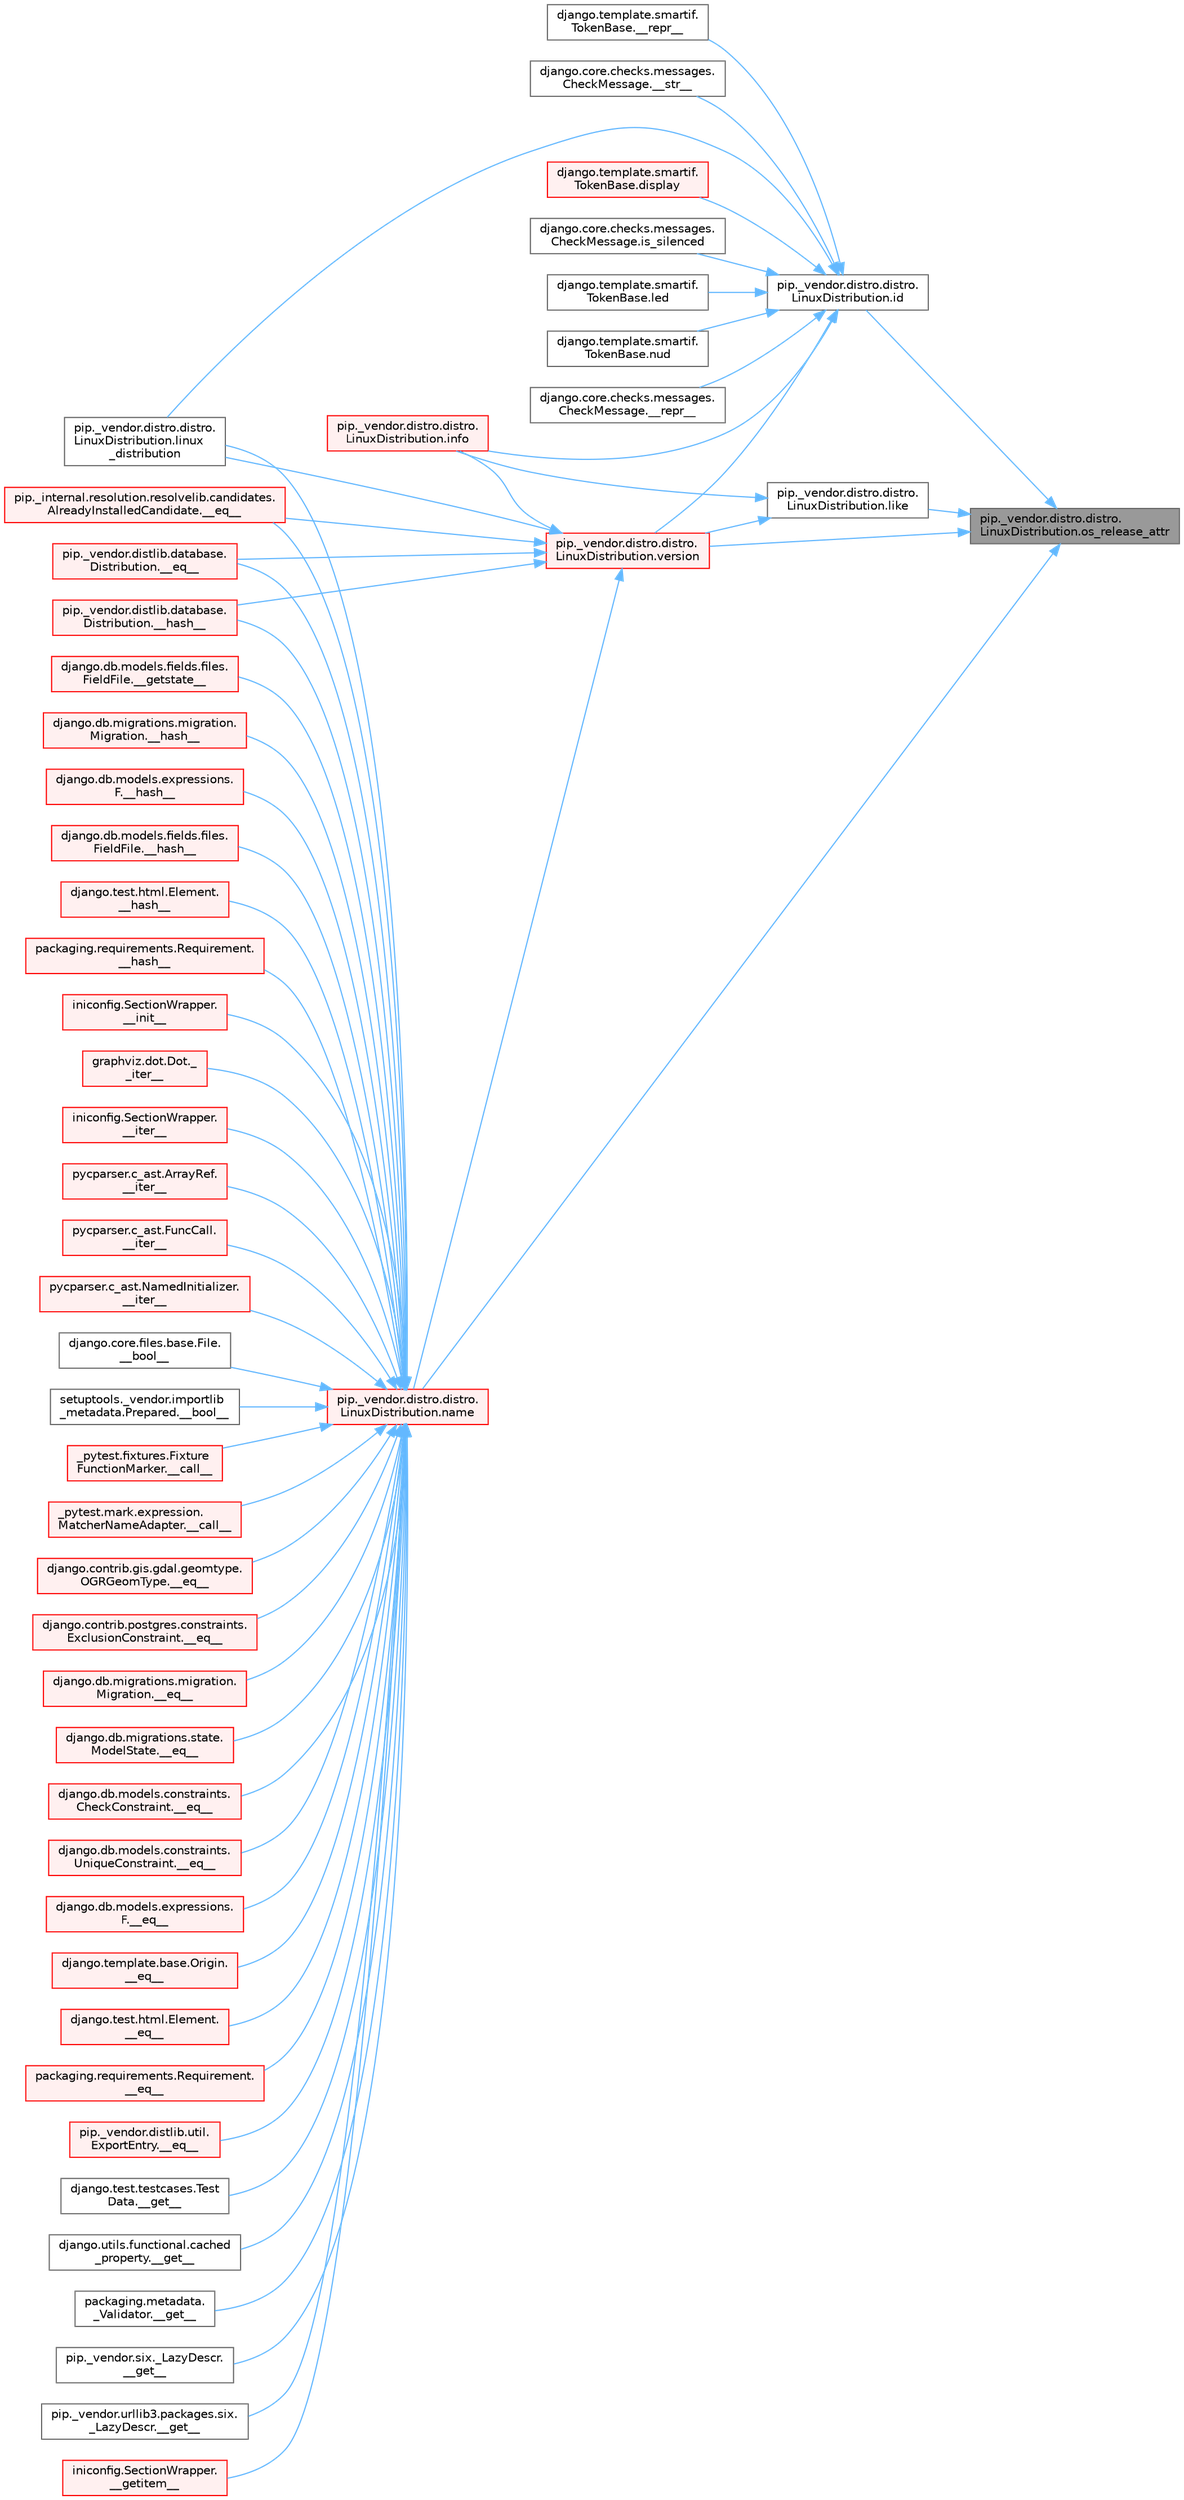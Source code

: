 digraph "pip._vendor.distro.distro.LinuxDistribution.os_release_attr"
{
 // LATEX_PDF_SIZE
  bgcolor="transparent";
  edge [fontname=Helvetica,fontsize=10,labelfontname=Helvetica,labelfontsize=10];
  node [fontname=Helvetica,fontsize=10,shape=box,height=0.2,width=0.4];
  rankdir="RL";
  Node1 [id="Node000001",label="pip._vendor.distro.distro.\lLinuxDistribution.os_release_attr",height=0.2,width=0.4,color="gray40", fillcolor="grey60", style="filled", fontcolor="black",tooltip=" "];
  Node1 -> Node2 [id="edge1_Node000001_Node000002",dir="back",color="steelblue1",style="solid",tooltip=" "];
  Node2 [id="Node000002",label="pip._vendor.distro.distro.\lLinuxDistribution.id",height=0.2,width=0.4,color="grey40", fillcolor="white", style="filled",URL="$classpip_1_1__vendor_1_1distro_1_1distro_1_1_linux_distribution.html#aec57d97b3bd82778371db7afa1d5b877",tooltip=" "];
  Node2 -> Node3 [id="edge2_Node000002_Node000003",dir="back",color="steelblue1",style="solid",tooltip=" "];
  Node3 [id="Node000003",label="django.core.checks.messages.\lCheckMessage.__repr__",height=0.2,width=0.4,color="grey40", fillcolor="white", style="filled",URL="$classdjango_1_1core_1_1checks_1_1messages_1_1_check_message.html#aacd437544c605df73955ce188f1ec16c",tooltip=" "];
  Node2 -> Node4 [id="edge3_Node000002_Node000004",dir="back",color="steelblue1",style="solid",tooltip=" "];
  Node4 [id="Node000004",label="django.template.smartif.\lTokenBase.__repr__",height=0.2,width=0.4,color="grey40", fillcolor="white", style="filled",URL="$classdjango_1_1template_1_1smartif_1_1_token_base.html#a8ee61204df12d80d48cdb6e41f74b94c",tooltip=" "];
  Node2 -> Node5 [id="edge4_Node000002_Node000005",dir="back",color="steelblue1",style="solid",tooltip=" "];
  Node5 [id="Node000005",label="django.core.checks.messages.\lCheckMessage.__str__",height=0.2,width=0.4,color="grey40", fillcolor="white", style="filled",URL="$classdjango_1_1core_1_1checks_1_1messages_1_1_check_message.html#a5a594547b767061367294e697ac8af32",tooltip=" "];
  Node2 -> Node6 [id="edge5_Node000002_Node000006",dir="back",color="steelblue1",style="solid",tooltip=" "];
  Node6 [id="Node000006",label="django.template.smartif.\lTokenBase.display",height=0.2,width=0.4,color="red", fillcolor="#FFF0F0", style="filled",URL="$classdjango_1_1template_1_1smartif_1_1_token_base.html#af8ccd5b8a53d5f0cd5f3f3e853752070",tooltip=" "];
  Node2 -> Node2457 [id="edge6_Node000002_Node002457",dir="back",color="steelblue1",style="solid",tooltip=" "];
  Node2457 [id="Node002457",label="pip._vendor.distro.distro.\lLinuxDistribution.info",height=0.2,width=0.4,color="red", fillcolor="#FFF0F0", style="filled",URL="$classpip_1_1__vendor_1_1distro_1_1distro_1_1_linux_distribution.html#a006af842ff29a5797a718d5b6f853c95",tooltip=" "];
  Node2 -> Node3184 [id="edge7_Node000002_Node003184",dir="back",color="steelblue1",style="solid",tooltip=" "];
  Node3184 [id="Node003184",label="django.core.checks.messages.\lCheckMessage.is_silenced",height=0.2,width=0.4,color="grey40", fillcolor="white", style="filled",URL="$classdjango_1_1core_1_1checks_1_1messages_1_1_check_message.html#a060352835bfe4fe7ba9558592c1cc04f",tooltip=" "];
  Node2 -> Node3185 [id="edge8_Node000002_Node003185",dir="back",color="steelblue1",style="solid",tooltip=" "];
  Node3185 [id="Node003185",label="django.template.smartif.\lTokenBase.led",height=0.2,width=0.4,color="grey40", fillcolor="white", style="filled",URL="$classdjango_1_1template_1_1smartif_1_1_token_base.html#aa7547de5b3294682f4ce0a9abbb26756",tooltip=" "];
  Node2 -> Node2041 [id="edge9_Node000002_Node002041",dir="back",color="steelblue1",style="solid",tooltip=" "];
  Node2041 [id="Node002041",label="pip._vendor.distro.distro.\lLinuxDistribution.linux\l_distribution",height=0.2,width=0.4,color="grey40", fillcolor="white", style="filled",URL="$classpip_1_1__vendor_1_1distro_1_1distro_1_1_linux_distribution.html#a3babc6762bf16e331f59bf3b90d820ee",tooltip=" "];
  Node2 -> Node3186 [id="edge10_Node000002_Node003186",dir="back",color="steelblue1",style="solid",tooltip=" "];
  Node3186 [id="Node003186",label="django.template.smartif.\lTokenBase.nud",height=0.2,width=0.4,color="grey40", fillcolor="white", style="filled",URL="$classdjango_1_1template_1_1smartif_1_1_token_base.html#ad1a7cd0a1aea26a6cc69c4973e1d7e76",tooltip=" "];
  Node2 -> Node3187 [id="edge11_Node000002_Node003187",dir="back",color="steelblue1",style="solid",tooltip=" "];
  Node3187 [id="Node003187",label="pip._vendor.distro.distro.\lLinuxDistribution.version",height=0.2,width=0.4,color="red", fillcolor="#FFF0F0", style="filled",URL="$classpip_1_1__vendor_1_1distro_1_1distro_1_1_linux_distribution.html#a35f4d1557d49774f4cb5c3f52fca0676",tooltip=" "];
  Node3187 -> Node1000 [id="edge12_Node003187_Node001000",dir="back",color="steelblue1",style="solid",tooltip=" "];
  Node1000 [id="Node001000",label="pip._internal.resolution.resolvelib.candidates.\lAlreadyInstalledCandidate.__eq__",height=0.2,width=0.4,color="red", fillcolor="#FFF0F0", style="filled",URL="$classpip_1_1__internal_1_1resolution_1_1resolvelib_1_1candidates_1_1_already_installed_candidate.html#a94393be14236fb68b64ac2b9f1e89d53",tooltip=" "];
  Node3187 -> Node1001 [id="edge13_Node003187_Node001001",dir="back",color="steelblue1",style="solid",tooltip=" "];
  Node1001 [id="Node001001",label="pip._vendor.distlib.database.\lDistribution.__eq__",height=0.2,width=0.4,color="red", fillcolor="#FFF0F0", style="filled",URL="$classpip_1_1__vendor_1_1distlib_1_1database_1_1_distribution.html#aba7030b239fad6f8faac6fcb9bec27c2",tooltip=" "];
  Node3187 -> Node1015 [id="edge14_Node003187_Node001015",dir="back",color="steelblue1",style="solid",tooltip=" "];
  Node1015 [id="Node001015",label="pip._vendor.distlib.database.\lDistribution.__hash__",height=0.2,width=0.4,color="red", fillcolor="#FFF0F0", style="filled",URL="$classpip_1_1__vendor_1_1distlib_1_1database_1_1_distribution.html#af9d117c9909f8cbf07f12c723b145c3b",tooltip=" "];
  Node3187 -> Node2457 [id="edge15_Node003187_Node002457",dir="back",color="steelblue1",style="solid",tooltip=" "];
  Node3187 -> Node2041 [id="edge16_Node003187_Node002041",dir="back",color="steelblue1",style="solid",tooltip=" "];
  Node3187 -> Node2505 [id="edge17_Node003187_Node002505",dir="back",color="steelblue1",style="solid",tooltip=" "];
  Node2505 [id="Node002505",label="pip._vendor.distro.distro.\lLinuxDistribution.name",height=0.2,width=0.4,color="red", fillcolor="#FFF0F0", style="filled",URL="$classpip_1_1__vendor_1_1distro_1_1distro_1_1_linux_distribution.html#a0f30009e5f86e89a27bd187e8a759e32",tooltip=" "];
  Node2505 -> Node989 [id="edge18_Node002505_Node000989",dir="back",color="steelblue1",style="solid",tooltip=" "];
  Node989 [id="Node000989",label="django.core.files.base.File.\l__bool__",height=0.2,width=0.4,color="grey40", fillcolor="white", style="filled",URL="$classdjango_1_1core_1_1files_1_1base_1_1_file.html#adf07dd46020c7160b2257d9e3da4bc43",tooltip=" "];
  Node2505 -> Node990 [id="edge19_Node002505_Node000990",dir="back",color="steelblue1",style="solid",tooltip=" "];
  Node990 [id="Node000990",label="setuptools._vendor.importlib\l_metadata.Prepared.__bool__",height=0.2,width=0.4,color="grey40", fillcolor="white", style="filled",URL="$classsetuptools_1_1__vendor_1_1importlib__metadata_1_1_prepared.html#a0395661b38fe11742f24c0482962b913",tooltip=" "];
  Node2505 -> Node991 [id="edge20_Node002505_Node000991",dir="back",color="steelblue1",style="solid",tooltip=" "];
  Node991 [id="Node000991",label="_pytest.fixtures.Fixture\lFunctionMarker.__call__",height=0.2,width=0.4,color="red", fillcolor="#FFF0F0", style="filled",URL="$class__pytest_1_1fixtures_1_1_fixture_function_marker.html#acc9c789cb8d19388b24d740159ba305d",tooltip=" "];
  Node2505 -> Node992 [id="edge21_Node002505_Node000992",dir="back",color="steelblue1",style="solid",tooltip=" "];
  Node992 [id="Node000992",label="_pytest.mark.expression.\lMatcherNameAdapter.__call__",height=0.2,width=0.4,color="red", fillcolor="#FFF0F0", style="filled",URL="$class__pytest_1_1mark_1_1expression_1_1_matcher_name_adapter.html#a7ecd7564e2e67d5ac026d25db1466389",tooltip=" "];
  Node2505 -> Node993 [id="edge22_Node002505_Node000993",dir="back",color="steelblue1",style="solid",tooltip=" "];
  Node993 [id="Node000993",label="django.contrib.gis.gdal.geomtype.\lOGRGeomType.__eq__",height=0.2,width=0.4,color="red", fillcolor="#FFF0F0", style="filled",URL="$classdjango_1_1contrib_1_1gis_1_1gdal_1_1geomtype_1_1_o_g_r_geom_type.html#a878253f899634c312b64add448108474",tooltip=" "];
  Node2505 -> Node528 [id="edge23_Node002505_Node000528",dir="back",color="steelblue1",style="solid",tooltip=" "];
  Node528 [id="Node000528",label="django.contrib.postgres.constraints.\lExclusionConstraint.__eq__",height=0.2,width=0.4,color="red", fillcolor="#FFF0F0", style="filled",URL="$classdjango_1_1contrib_1_1postgres_1_1constraints_1_1_exclusion_constraint.html#af496d048323e51177e1239475f9fe47c",tooltip=" "];
  Node2505 -> Node994 [id="edge24_Node002505_Node000994",dir="back",color="steelblue1",style="solid",tooltip=" "];
  Node994 [id="Node000994",label="django.db.migrations.migration.\lMigration.__eq__",height=0.2,width=0.4,color="red", fillcolor="#FFF0F0", style="filled",URL="$classdjango_1_1db_1_1migrations_1_1migration_1_1_migration.html#a0234090d18f01ee0a7a23b98a036ac79",tooltip=" "];
  Node2505 -> Node995 [id="edge25_Node002505_Node000995",dir="back",color="steelblue1",style="solid",tooltip=" "];
  Node995 [id="Node000995",label="django.db.migrations.state.\lModelState.__eq__",height=0.2,width=0.4,color="red", fillcolor="#FFF0F0", style="filled",URL="$classdjango_1_1db_1_1migrations_1_1state_1_1_model_state.html#ae338faa36574cfa53f86dac5ac80176d",tooltip=" "];
  Node2505 -> Node792 [id="edge26_Node002505_Node000792",dir="back",color="steelblue1",style="solid",tooltip=" "];
  Node792 [id="Node000792",label="django.db.models.constraints.\lCheckConstraint.__eq__",height=0.2,width=0.4,color="red", fillcolor="#FFF0F0", style="filled",URL="$classdjango_1_1db_1_1models_1_1constraints_1_1_check_constraint.html#a55875a553e53009967129f8b8a269475",tooltip=" "];
  Node2505 -> Node529 [id="edge27_Node002505_Node000529",dir="back",color="steelblue1",style="solid",tooltip=" "];
  Node529 [id="Node000529",label="django.db.models.constraints.\lUniqueConstraint.__eq__",height=0.2,width=0.4,color="red", fillcolor="#FFF0F0", style="filled",URL="$classdjango_1_1db_1_1models_1_1constraints_1_1_unique_constraint.html#a1a877e5c6def4673a480b3fd44e3ad19",tooltip=" "];
  Node2505 -> Node996 [id="edge28_Node002505_Node000996",dir="back",color="steelblue1",style="solid",tooltip=" "];
  Node996 [id="Node000996",label="django.db.models.expressions.\lF.__eq__",height=0.2,width=0.4,color="red", fillcolor="#FFF0F0", style="filled",URL="$classdjango_1_1db_1_1models_1_1expressions_1_1_f.html#ae5a4762383529ca2924f76683eede0d2",tooltip=" "];
  Node2505 -> Node997 [id="edge29_Node002505_Node000997",dir="back",color="steelblue1",style="solid",tooltip=" "];
  Node997 [id="Node000997",label="django.template.base.Origin.\l__eq__",height=0.2,width=0.4,color="red", fillcolor="#FFF0F0", style="filled",URL="$classdjango_1_1template_1_1base_1_1_origin.html#aceaf6f15e79a904eef75db1caa454d5c",tooltip=" "];
  Node2505 -> Node998 [id="edge30_Node002505_Node000998",dir="back",color="steelblue1",style="solid",tooltip=" "];
  Node998 [id="Node000998",label="django.test.html.Element.\l__eq__",height=0.2,width=0.4,color="red", fillcolor="#FFF0F0", style="filled",URL="$classdjango_1_1test_1_1html_1_1_element.html#a287e83f2ae4a6f13b9e00d7b70ee5d47",tooltip=" "];
  Node2505 -> Node999 [id="edge31_Node002505_Node000999",dir="back",color="steelblue1",style="solid",tooltip=" "];
  Node999 [id="Node000999",label="packaging.requirements.Requirement.\l__eq__",height=0.2,width=0.4,color="red", fillcolor="#FFF0F0", style="filled",URL="$classpackaging_1_1requirements_1_1_requirement.html#ae285c586a0e8b9e700b0f5f25e2c2671",tooltip=" "];
  Node2505 -> Node1000 [id="edge32_Node002505_Node001000",dir="back",color="steelblue1",style="solid",tooltip=" "];
  Node2505 -> Node1001 [id="edge33_Node002505_Node001001",dir="back",color="steelblue1",style="solid",tooltip=" "];
  Node2505 -> Node1002 [id="edge34_Node002505_Node001002",dir="back",color="steelblue1",style="solid",tooltip=" "];
  Node1002 [id="Node001002",label="pip._vendor.distlib.util.\lExportEntry.__eq__",height=0.2,width=0.4,color="red", fillcolor="#FFF0F0", style="filled",URL="$classpip_1_1__vendor_1_1distlib_1_1util_1_1_export_entry.html#a0fb0e6e2d6aa56973f97290b051c5709",tooltip=" "];
  Node2505 -> Node166 [id="edge35_Node002505_Node000166",dir="back",color="steelblue1",style="solid",tooltip=" "];
  Node166 [id="Node000166",label="django.test.testcases.Test\lData.__get__",height=0.2,width=0.4,color="grey40", fillcolor="white", style="filled",URL="$classdjango_1_1test_1_1testcases_1_1_test_data.html#a6b90c1a9262cf266d34b5e5faa257454",tooltip=" "];
  Node2505 -> Node1003 [id="edge36_Node002505_Node001003",dir="back",color="steelblue1",style="solid",tooltip=" "];
  Node1003 [id="Node001003",label="django.utils.functional.cached\l_property.__get__",height=0.2,width=0.4,color="grey40", fillcolor="white", style="filled",URL="$classdjango_1_1utils_1_1functional_1_1cached__property.html#aea06f0393fa1ebeb0e878b1df50e0ea6",tooltip=" "];
  Node2505 -> Node1004 [id="edge37_Node002505_Node001004",dir="back",color="steelblue1",style="solid",tooltip=" "];
  Node1004 [id="Node001004",label="packaging.metadata.\l_Validator.__get__",height=0.2,width=0.4,color="grey40", fillcolor="white", style="filled",URL="$classpackaging_1_1metadata_1_1___validator.html#aee57fdc6ee4e64af0551e761a2339d22",tooltip=" "];
  Node2505 -> Node1005 [id="edge38_Node002505_Node001005",dir="back",color="steelblue1",style="solid",tooltip=" "];
  Node1005 [id="Node001005",label="pip._vendor.six._LazyDescr.\l__get__",height=0.2,width=0.4,color="grey40", fillcolor="white", style="filled",URL="$classpip_1_1__vendor_1_1six_1_1___lazy_descr.html#aeb559285af794a2be524d8e532244a3e",tooltip=" "];
  Node2505 -> Node1006 [id="edge39_Node002505_Node001006",dir="back",color="steelblue1",style="solid",tooltip=" "];
  Node1006 [id="Node001006",label="pip._vendor.urllib3.packages.six.\l_LazyDescr.__get__",height=0.2,width=0.4,color="grey40", fillcolor="white", style="filled",URL="$classpip_1_1__vendor_1_1urllib3_1_1packages_1_1six_1_1___lazy_descr.html#a08ccd0501dd1c57d35df463db038355d",tooltip=" "];
  Node2505 -> Node1007 [id="edge40_Node002505_Node001007",dir="back",color="steelblue1",style="solid",tooltip=" "];
  Node1007 [id="Node001007",label="iniconfig.SectionWrapper.\l__getitem__",height=0.2,width=0.4,color="red", fillcolor="#FFF0F0", style="filled",URL="$classiniconfig_1_1_section_wrapper.html#a3fc976958f26ef38b05fa3a8e6df2a4e",tooltip=" "];
  Node2505 -> Node1008 [id="edge41_Node002505_Node001008",dir="back",color="steelblue1",style="solid",tooltip=" "];
  Node1008 [id="Node001008",label="django.db.models.fields.files.\lFieldFile.__getstate__",height=0.2,width=0.4,color="red", fillcolor="#FFF0F0", style="filled",URL="$classdjango_1_1db_1_1models_1_1fields_1_1files_1_1_field_file.html#abe72652d5f16633f345ef032fd8e3b5c",tooltip=" "];
  Node2505 -> Node1010 [id="edge42_Node002505_Node001010",dir="back",color="steelblue1",style="solid",tooltip=" "];
  Node1010 [id="Node001010",label="django.db.migrations.migration.\lMigration.__hash__",height=0.2,width=0.4,color="red", fillcolor="#FFF0F0", style="filled",URL="$classdjango_1_1db_1_1migrations_1_1migration_1_1_migration.html#aae8f7f62ce57be42f7b5af2e49edf919",tooltip=" "];
  Node2505 -> Node1011 [id="edge43_Node002505_Node001011",dir="back",color="steelblue1",style="solid",tooltip=" "];
  Node1011 [id="Node001011",label="django.db.models.expressions.\lF.__hash__",height=0.2,width=0.4,color="red", fillcolor="#FFF0F0", style="filled",URL="$classdjango_1_1db_1_1models_1_1expressions_1_1_f.html#a6431516addfd350b0b6ed0e51165f7c1",tooltip=" "];
  Node2505 -> Node1012 [id="edge44_Node002505_Node001012",dir="back",color="steelblue1",style="solid",tooltip=" "];
  Node1012 [id="Node001012",label="django.db.models.fields.files.\lFieldFile.__hash__",height=0.2,width=0.4,color="red", fillcolor="#FFF0F0", style="filled",URL="$classdjango_1_1db_1_1models_1_1fields_1_1files_1_1_field_file.html#a3d0916f2296d973216a37e30a933c401",tooltip=" "];
  Node2505 -> Node1013 [id="edge45_Node002505_Node001013",dir="back",color="steelblue1",style="solid",tooltip=" "];
  Node1013 [id="Node001013",label="django.test.html.Element.\l__hash__",height=0.2,width=0.4,color="red", fillcolor="#FFF0F0", style="filled",URL="$classdjango_1_1test_1_1html_1_1_element.html#a9e783fdad624f8860a95fe7662ea85f3",tooltip=" "];
  Node2505 -> Node1014 [id="edge46_Node002505_Node001014",dir="back",color="steelblue1",style="solid",tooltip=" "];
  Node1014 [id="Node001014",label="packaging.requirements.Requirement.\l__hash__",height=0.2,width=0.4,color="red", fillcolor="#FFF0F0", style="filled",URL="$classpackaging_1_1requirements_1_1_requirement.html#a69426ed6e3cc347033b3096195023bfc",tooltip=" "];
  Node2505 -> Node1015 [id="edge47_Node002505_Node001015",dir="back",color="steelblue1",style="solid",tooltip=" "];
  Node2505 -> Node1016 [id="edge48_Node002505_Node001016",dir="back",color="steelblue1",style="solid",tooltip=" "];
  Node1016 [id="Node001016",label="iniconfig.SectionWrapper.\l__init__",height=0.2,width=0.4,color="red", fillcolor="#FFF0F0", style="filled",URL="$classiniconfig_1_1_section_wrapper.html#ac789fd178fa19b9e39994b6f79265620",tooltip=" "];
  Node2505 -> Node1017 [id="edge49_Node002505_Node001017",dir="back",color="steelblue1",style="solid",tooltip=" "];
  Node1017 [id="Node001017",label="graphviz.dot.Dot._\l_iter__",height=0.2,width=0.4,color="red", fillcolor="#FFF0F0", style="filled",URL="$classgraphviz_1_1dot_1_1_dot.html#ad581ae397ceb7e0bef9698433ce3a2a4",tooltip=" "];
  Node2505 -> Node1018 [id="edge50_Node002505_Node001018",dir="back",color="steelblue1",style="solid",tooltip=" "];
  Node1018 [id="Node001018",label="iniconfig.SectionWrapper.\l__iter__",height=0.2,width=0.4,color="red", fillcolor="#FFF0F0", style="filled",URL="$classiniconfig_1_1_section_wrapper.html#a7cd33b3569c0daafd76e11dcaf5bfdf2",tooltip=" "];
  Node2505 -> Node1019 [id="edge51_Node002505_Node001019",dir="back",color="steelblue1",style="solid",tooltip=" "];
  Node1019 [id="Node001019",label="pycparser.c_ast.ArrayRef.\l__iter__",height=0.2,width=0.4,color="red", fillcolor="#FFF0F0", style="filled",URL="$classpycparser_1_1c__ast_1_1_array_ref.html#a1a69033eb783e23c22da33fe4f791b6d",tooltip=" "];
  Node2505 -> Node1020 [id="edge52_Node002505_Node001020",dir="back",color="steelblue1",style="solid",tooltip=" "];
  Node1020 [id="Node001020",label="pycparser.c_ast.FuncCall.\l__iter__",height=0.2,width=0.4,color="red", fillcolor="#FFF0F0", style="filled",URL="$classpycparser_1_1c__ast_1_1_func_call.html#af6a1cc2e46c11f1e12f06f9e2de94fd5",tooltip=" "];
  Node2505 -> Node1021 [id="edge53_Node002505_Node001021",dir="back",color="steelblue1",style="solid",tooltip=" "];
  Node1021 [id="Node001021",label="pycparser.c_ast.NamedInitializer.\l__iter__",height=0.2,width=0.4,color="red", fillcolor="#FFF0F0", style="filled",URL="$classpycparser_1_1c__ast_1_1_named_initializer.html#ae4d6e91327cfec771f7a0579cfb7d235",tooltip=" "];
  Node2505 -> Node2041 [id="edge54_Node002505_Node002041",dir="back",color="steelblue1",style="solid",tooltip=" "];
  Node1 -> Node3188 [id="edge55_Node000001_Node003188",dir="back",color="steelblue1",style="solid",tooltip=" "];
  Node3188 [id="Node003188",label="pip._vendor.distro.distro.\lLinuxDistribution.like",height=0.2,width=0.4,color="grey40", fillcolor="white", style="filled",URL="$classpip_1_1__vendor_1_1distro_1_1distro_1_1_linux_distribution.html#af76abe2ec871ec06a5c2c4a311be86f4",tooltip=" "];
  Node3188 -> Node2457 [id="edge56_Node003188_Node002457",dir="back",color="steelblue1",style="solid",tooltip=" "];
  Node3188 -> Node3187 [id="edge57_Node003188_Node003187",dir="back",color="steelblue1",style="solid",tooltip=" "];
  Node1 -> Node2505 [id="edge58_Node000001_Node002505",dir="back",color="steelblue1",style="solid",tooltip=" "];
  Node1 -> Node3187 [id="edge59_Node000001_Node003187",dir="back",color="steelblue1",style="solid",tooltip=" "];
}
